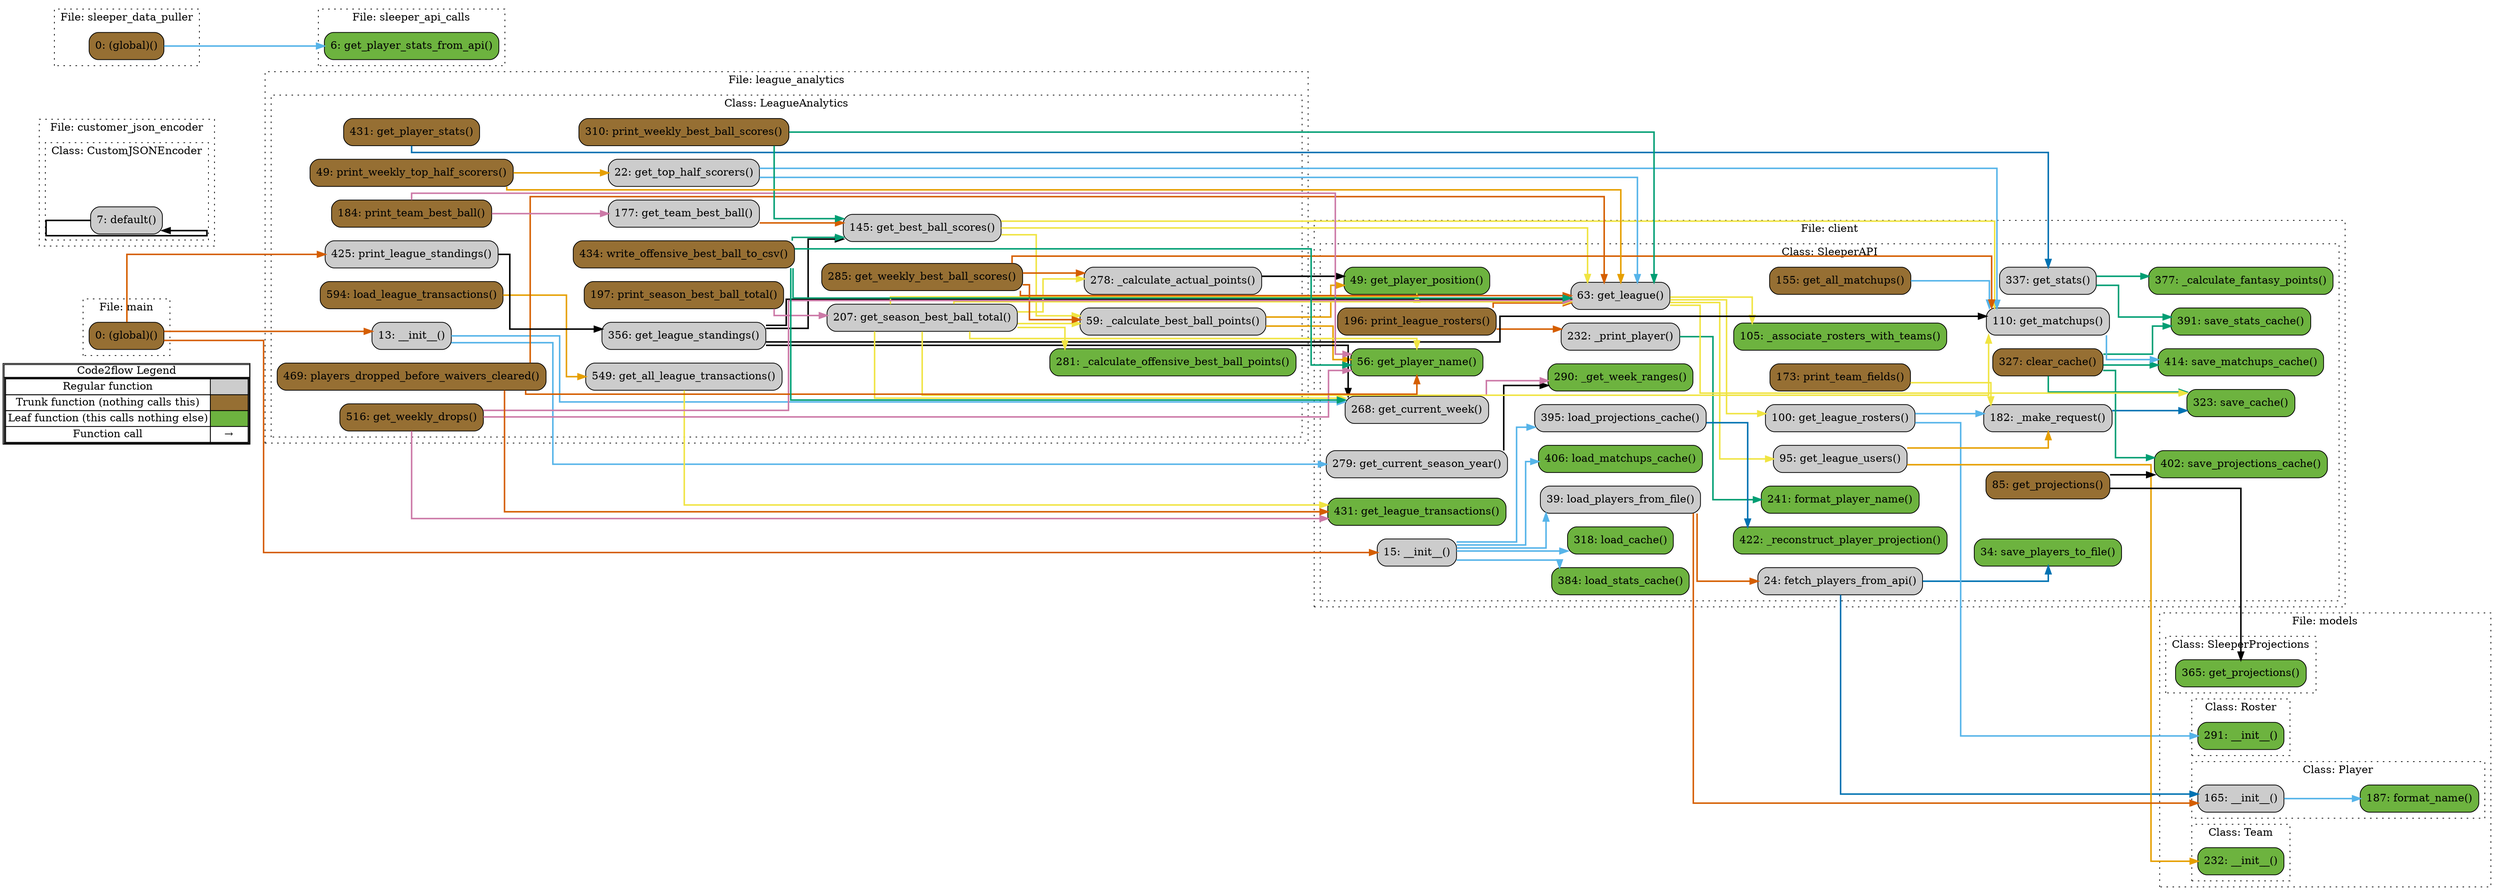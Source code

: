 digraph G {
concentrate=true;
splines="ortho";
rankdir="LR";
subgraph legend{
    rank = min;
    label = "legend";
    Legend [shape=none, margin=0, label = <
        <table cellspacing="0" cellpadding="0" border="1"><tr><td>Code2flow Legend</td></tr><tr><td>
        <table cellspacing="0">
        <tr><td>Regular function</td><td width="50px" bgcolor='#cccccc'></td></tr>
        <tr><td>Trunk function (nothing calls this)</td><td bgcolor='#966F33'></td></tr>
        <tr><td>Leaf function (this calls nothing else)</td><td bgcolor='#6db33f'></td></tr>
        <tr><td>Function call</td><td><font color='black'>&#8594;</font></td></tr>
        </table></td></tr></table>
        >];
}node_645b606a [label="15: __init__()" name="client::SleeperAPI.__init__" shape="rect" style="rounded,filled" fillcolor="#cccccc" ];
node_2eb3aa98 [label="105: _associate_rosters_with_teams()" name="client::SleeperAPI._associate_rosters_with_teams" shape="rect" style="rounded,filled" fillcolor="#6db33f" ];
node_806f0046 [label="377: _calculate_fantasy_points()" name="client::SleeperAPI._calculate_fantasy_points" shape="rect" style="rounded,filled" fillcolor="#6db33f" ];
node_9236f720 [label="290: _get_week_ranges()" name="client::SleeperAPI._get_week_ranges" shape="rect" style="rounded,filled" fillcolor="#6db33f" ];
node_2187e50d [label="182: _make_request()" name="client::SleeperAPI._make_request" shape="rect" style="rounded,filled" fillcolor="#cccccc" ];
node_a3134f03 [label="232: _print_player()" name="client::SleeperAPI._print_player" shape="rect" style="rounded,filled" fillcolor="#cccccc" ];
node_6fc2af51 [label="422: _reconstruct_player_projection()" name="client::SleeperAPI._reconstruct_player_projection" shape="rect" style="rounded,filled" fillcolor="#6db33f" ];
node_94ffca63 [label="327: clear_cache()" name="client::SleeperAPI.clear_cache" shape="rect" style="rounded,filled" fillcolor="#966F33" ];
node_538b0fd5 [label="24: fetch_players_from_api()" name="client::SleeperAPI.fetch_players_from_api" shape="rect" style="rounded,filled" fillcolor="#cccccc" ];
node_2a266bef [label="241: format_player_name()" name="client::SleeperAPI.format_player_name" shape="rect" style="rounded,filled" fillcolor="#6db33f" ];
node_a2840172 [label="155: get_all_matchups()" name="client::SleeperAPI.get_all_matchups" shape="rect" style="rounded,filled" fillcolor="#966F33" ];
node_bf8612f8 [label="279: get_current_season_year()" name="client::SleeperAPI.get_current_season_year" shape="rect" style="rounded,filled" fillcolor="#cccccc" ];
node_68d003a7 [label="268: get_current_week()" name="client::SleeperAPI.get_current_week" shape="rect" style="rounded,filled" fillcolor="#cccccc" ];
node_69f298ec [label="63: get_league()" name="client::SleeperAPI.get_league" shape="rect" style="rounded,filled" fillcolor="#cccccc" ];
node_2de8942a [label="100: get_league_rosters()" name="client::SleeperAPI.get_league_rosters" shape="rect" style="rounded,filled" fillcolor="#cccccc" ];
node_dbce3ce9 [label="431: get_league_transactions()" name="client::SleeperAPI.get_league_transactions" shape="rect" style="rounded,filled" fillcolor="#6db33f" ];
node_486b6411 [label="95: get_league_users()" name="client::SleeperAPI.get_league_users" shape="rect" style="rounded,filled" fillcolor="#cccccc" ];
node_7f75339a [label="110: get_matchups()" name="client::SleeperAPI.get_matchups" shape="rect" style="rounded,filled" fillcolor="#cccccc" ];
node_f70496cd [label="56: get_player_name()" name="client::SleeperAPI.get_player_name" shape="rect" style="rounded,filled" fillcolor="#6db33f" ];
node_7f09fd49 [label="49: get_player_position()" name="client::SleeperAPI.get_player_position" shape="rect" style="rounded,filled" fillcolor="#6db33f" ];
node_10987aa8 [label="85: get_projections()" name="client::SleeperAPI.get_projections" shape="rect" style="rounded,filled" fillcolor="#966F33" ];
node_b1443923 [label="337: get_stats()" name="client::SleeperAPI.get_stats" shape="rect" style="rounded,filled" fillcolor="#cccccc" ];
node_8acf959d [label="318: load_cache()" name="client::SleeperAPI.load_cache" shape="rect" style="rounded,filled" fillcolor="#6db33f" ];
node_19f4b56c [label="406: load_matchups_cache()" name="client::SleeperAPI.load_matchups_cache" shape="rect" style="rounded,filled" fillcolor="#6db33f" ];
node_474fd4e6 [label="39: load_players_from_file()" name="client::SleeperAPI.load_players_from_file" shape="rect" style="rounded,filled" fillcolor="#cccccc" ];
node_2be28e0d [label="395: load_projections_cache()" name="client::SleeperAPI.load_projections_cache" shape="rect" style="rounded,filled" fillcolor="#cccccc" ];
node_ebb9afcf [label="384: load_stats_cache()" name="client::SleeperAPI.load_stats_cache" shape="rect" style="rounded,filled" fillcolor="#6db33f" ];
node_2c4952de [label="196: print_league_rosters()" name="client::SleeperAPI.print_league_rosters" shape="rect" style="rounded,filled" fillcolor="#966F33" ];
node_6baf97d4 [label="173: print_team_fields()" name="client::SleeperAPI.print_team_fields" shape="rect" style="rounded,filled" fillcolor="#966F33" ];
node_2ca03174 [label="323: save_cache()" name="client::SleeperAPI.save_cache" shape="rect" style="rounded,filled" fillcolor="#6db33f" ];
node_f8cd366e [label="414: save_matchups_cache()" name="client::SleeperAPI.save_matchups_cache" shape="rect" style="rounded,filled" fillcolor="#6db33f" ];
node_54efa93a [label="34: save_players_to_file()" name="client::SleeperAPI.save_players_to_file" shape="rect" style="rounded,filled" fillcolor="#6db33f" ];
node_f39b5555 [label="402: save_projections_cache()" name="client::SleeperAPI.save_projections_cache" shape="rect" style="rounded,filled" fillcolor="#6db33f" ];
node_bffe6681 [label="391: save_stats_cache()" name="client::SleeperAPI.save_stats_cache" shape="rect" style="rounded,filled" fillcolor="#6db33f" ];
node_2965d590 [label="7: default()" name="customer_json_encoder::CustomJSONEncoder.default" shape="rect" style="rounded,filled" fillcolor="#cccccc" ];
node_59ed7662 [label="13: __init__()" name="league_analytics::LeagueAnalytics.__init__" shape="rect" style="rounded,filled" fillcolor="#cccccc" ];
node_f2c1d6b8 [label="278: _calculate_actual_points()" name="league_analytics::LeagueAnalytics._calculate_actual_points" shape="rect" style="rounded,filled" fillcolor="#cccccc" ];
node_046f1b11 [label="59: _calculate_best_ball_points()" name="league_analytics::LeagueAnalytics._calculate_best_ball_points" shape="rect" style="rounded,filled" fillcolor="#cccccc" ];
node_1ec0fc2e [label="281: _calculate_offensive_best_ball_points()" name="league_analytics::LeagueAnalytics._calculate_offensive_best_ball_points" shape="rect" style="rounded,filled" fillcolor="#6db33f" ];
node_99b12d24 [label="549: get_all_league_transactions()" name="league_analytics::LeagueAnalytics.get_all_league_transactions" shape="rect" style="rounded,filled" fillcolor="#cccccc" ];
node_24d8dbec [label="145: get_best_ball_scores()" name="league_analytics::LeagueAnalytics.get_best_ball_scores" shape="rect" style="rounded,filled" fillcolor="#cccccc" ];
node_60522a90 [label="356: get_league_standings()" name="league_analytics::LeagueAnalytics.get_league_standings" shape="rect" style="rounded,filled" fillcolor="#cccccc" ];
node_0dadf29d [label="431: get_player_stats()" name="league_analytics::LeagueAnalytics.get_player_stats" shape="rect" style="rounded,filled" fillcolor="#966F33" ];
node_5d4fa48c [label="207: get_season_best_ball_total()" name="league_analytics::LeagueAnalytics.get_season_best_ball_total" shape="rect" style="rounded,filled" fillcolor="#cccccc" ];
node_d7229676 [label="177: get_team_best_ball()" name="league_analytics::LeagueAnalytics.get_team_best_ball" shape="rect" style="rounded,filled" fillcolor="#cccccc" ];
node_4a77b0aa [label="22: get_top_half_scorers()" name="league_analytics::LeagueAnalytics.get_top_half_scorers" shape="rect" style="rounded,filled" fillcolor="#cccccc" ];
node_db22ce66 [label="285: get_weekly_best_ball_scores()" name="league_analytics::LeagueAnalytics.get_weekly_best_ball_scores" shape="rect" style="rounded,filled" fillcolor="#966F33" ];
node_98dec097 [label="516: get_weekly_drops()" name="league_analytics::LeagueAnalytics.get_weekly_drops" shape="rect" style="rounded,filled" fillcolor="#966F33" ];
node_7e161cc9 [label="594: load_league_transactions()" name="league_analytics::LeagueAnalytics.load_league_transactions" shape="rect" style="rounded,filled" fillcolor="#966F33" ];
node_1a36a8ee [label="469: players_dropped_before_waivers_cleared()" name="league_analytics::LeagueAnalytics.players_dropped_before_waivers_cleared" shape="rect" style="rounded,filled" fillcolor="#966F33" ];
node_d87c08d0 [label="425: print_league_standings()" name="league_analytics::LeagueAnalytics.print_league_standings" shape="rect" style="rounded,filled" fillcolor="#cccccc" ];
node_b92cc2ef [label="197: print_season_best_ball_total()" name="league_analytics::LeagueAnalytics.print_season_best_ball_total" shape="rect" style="rounded,filled" fillcolor="#966F33" ];
node_5ebcbf1f [label="184: print_team_best_ball()" name="league_analytics::LeagueAnalytics.print_team_best_ball" shape="rect" style="rounded,filled" fillcolor="#966F33" ];
node_b2daab63 [label="310: print_weekly_best_ball_scores()" name="league_analytics::LeagueAnalytics.print_weekly_best_ball_scores" shape="rect" style="rounded,filled" fillcolor="#966F33" ];
node_604b41e1 [label="49: print_weekly_top_half_scorers()" name="league_analytics::LeagueAnalytics.print_weekly_top_half_scorers" shape="rect" style="rounded,filled" fillcolor="#966F33" ];
node_79bffeeb [label="434: write_offensive_best_ball_to_csv()" name="league_analytics::LeagueAnalytics.write_offensive_best_ball_to_csv" shape="rect" style="rounded,filled" fillcolor="#966F33" ];
node_fcd95dc6 [label="0: (global)()" name="main::(global)" shape="rect" style="rounded,filled" fillcolor="#966F33" ];
node_ab3b5f6a [label="165: __init__()" name="models::Player.__init__" shape="rect" style="rounded,filled" fillcolor="#cccccc" ];
node_de8eddbf [label="187: format_name()" name="models::Player.format_name" shape="rect" style="rounded,filled" fillcolor="#6db33f" ];
node_27340a19 [label="291: __init__()" name="models::Roster.__init__" shape="rect" style="rounded,filled" fillcolor="#6db33f" ];
node_3b0e2a5d [label="365: get_projections()" name="models::SleeperProjections.get_projections" shape="rect" style="rounded,filled" fillcolor="#6db33f" ];
node_eb4863ab [label="232: __init__()" name="models::Team.__init__" shape="rect" style="rounded,filled" fillcolor="#6db33f" ];
node_8446e4e2 [label="6: get_player_stats_from_api()" name="sleeper_api_calls::get_player_stats_from_api" shape="rect" style="rounded,filled" fillcolor="#6db33f" ];
node_18fecfba [label="0: (global)()" name="sleeper_data_puller::(global)" shape="rect" style="rounded,filled" fillcolor="#966F33" ];
node_645b606a -> node_8acf959d [color="#56B4E9" penwidth="2"];
node_645b606a -> node_19f4b56c [color="#56B4E9" penwidth="2"];
node_645b606a -> node_474fd4e6 [color="#56B4E9" penwidth="2"];
node_645b606a -> node_2be28e0d [color="#56B4E9" penwidth="2"];
node_645b606a -> node_ebb9afcf [color="#56B4E9" penwidth="2"];
node_2187e50d -> node_2ca03174 [color="#0072B2" penwidth="2"];
node_a3134f03 -> node_2a266bef [color="#009E73" penwidth="2"];
node_94ffca63 -> node_2ca03174 [color="#009E73" penwidth="2"];
node_94ffca63 -> node_f8cd366e [color="#009E73" penwidth="2"];
node_94ffca63 -> node_f39b5555 [color="#009E73" penwidth="2"];
node_94ffca63 -> node_bffe6681 [color="#009E73" penwidth="2"];
node_538b0fd5 -> node_54efa93a [color="#0072B2" penwidth="2"];
node_538b0fd5 -> node_ab3b5f6a [color="#0072B2" penwidth="2"];
node_a2840172 -> node_7f75339a [color="#56B4E9" penwidth="2"];
node_bf8612f8 -> node_9236f720 [color="#000000" penwidth="2"];
node_68d003a7 -> node_9236f720 [color="#CC79A7" penwidth="2"];
node_69f298ec -> node_2eb3aa98 [color="#F0E442" penwidth="2"];
node_69f298ec -> node_2de8942a [color="#F0E442" penwidth="2"];
node_69f298ec -> node_486b6411 [color="#F0E442" penwidth="2"];
node_69f298ec -> node_2ca03174 [color="#F0E442" penwidth="2"];
node_2de8942a -> node_2187e50d [color="#56B4E9" penwidth="2"];
node_2de8942a -> node_27340a19 [color="#56B4E9" penwidth="2"];
node_486b6411 -> node_2187e50d [color="#E69F00" penwidth="2"];
node_486b6411 -> node_eb4863ab [color="#E69F00" penwidth="2"];
node_7f75339a -> node_f8cd366e [color="#56B4E9" penwidth="2"];
node_10987aa8 -> node_f39b5555 [color="#000000" penwidth="2"];
node_10987aa8 -> node_3b0e2a5d [color="#000000" penwidth="2"];
node_b1443923 -> node_806f0046 [color="#009E73" penwidth="2"];
node_b1443923 -> node_bffe6681 [color="#009E73" penwidth="2"];
node_474fd4e6 -> node_538b0fd5 [color="#D55E00" penwidth="2"];
node_474fd4e6 -> node_ab3b5f6a [color="#D55E00" penwidth="2"];
node_2be28e0d -> node_6fc2af51 [color="#0072B2" penwidth="2"];
node_2c4952de -> node_a3134f03 [color="#D55E00" penwidth="2"];
node_2c4952de -> node_a3134f03 [color="#D55E00" penwidth="2"];
node_2c4952de -> node_a3134f03 [color="#D55E00" penwidth="2"];
node_2c4952de -> node_a3134f03 [color="#D55E00" penwidth="2"];
node_2c4952de -> node_69f298ec [color="#D55E00" penwidth="2"];
node_6baf97d4 -> node_2187e50d [color="#F0E442" penwidth="2"];
node_2965d590 -> node_2965d590 [color="#000000" penwidth="2"];
node_2965d590 -> node_2965d590 [color="#000000" penwidth="2"];
node_2965d590 -> node_2965d590 [color="#000000" penwidth="2"];
node_59ed7662 -> node_bf8612f8 [color="#56B4E9" penwidth="2"];
node_59ed7662 -> node_68d003a7 [color="#56B4E9" penwidth="2"];
node_f2c1d6b8 -> node_7f09fd49 [color="#000000" penwidth="2"];
node_046f1b11 -> node_f70496cd [color="#E69F00" penwidth="2"];
node_046f1b11 -> node_f70496cd [color="#E69F00" penwidth="2"];
node_046f1b11 -> node_f70496cd [color="#E69F00" penwidth="2"];
node_046f1b11 -> node_f70496cd [color="#E69F00" penwidth="2"];
node_046f1b11 -> node_f70496cd [color="#E69F00" penwidth="2"];
node_046f1b11 -> node_f70496cd [color="#E69F00" penwidth="2"];
node_046f1b11 -> node_7f09fd49 [color="#E69F00" penwidth="2"];
node_046f1b11 -> node_7f09fd49 [color="#E69F00" penwidth="2"];
node_99b12d24 -> node_dbce3ce9 [color="#F0E442" penwidth="2"];
node_24d8dbec -> node_69f298ec [color="#F0E442" penwidth="2"];
node_24d8dbec -> node_7f75339a [color="#F0E442" penwidth="2"];
node_24d8dbec -> node_046f1b11 [color="#F0E442" penwidth="2"];
node_60522a90 -> node_68d003a7 [color="#000000" penwidth="2"];
node_60522a90 -> node_69f298ec [color="#000000" penwidth="2"];
node_60522a90 -> node_7f75339a [color="#000000" penwidth="2"];
node_60522a90 -> node_24d8dbec [color="#000000" penwidth="2"];
node_0dadf29d -> node_b1443923 [color="#0072B2" penwidth="2"];
node_5d4fa48c -> node_68d003a7 [color="#F0E442" penwidth="2"];
node_5d4fa48c -> node_69f298ec [color="#F0E442" penwidth="2"];
node_5d4fa48c -> node_7f75339a [color="#F0E442" penwidth="2"];
node_5d4fa48c -> node_f70496cd [color="#F0E442" penwidth="2"];
node_5d4fa48c -> node_f70496cd [color="#F0E442" penwidth="2"];
node_5d4fa48c -> node_7f09fd49 [color="#F0E442" penwidth="2"];
node_5d4fa48c -> node_f2c1d6b8 [color="#F0E442" penwidth="2"];
node_5d4fa48c -> node_046f1b11 [color="#F0E442" penwidth="2"];
node_5d4fa48c -> node_1ec0fc2e [color="#F0E442" penwidth="2"];
node_d7229676 -> node_24d8dbec [color="#D55E00" penwidth="2"];
node_4a77b0aa -> node_69f298ec [color="#56B4E9" penwidth="2"];
node_4a77b0aa -> node_7f75339a [color="#56B4E9" penwidth="2"];
node_db22ce66 -> node_69f298ec [color="#D55E00" penwidth="2"];
node_db22ce66 -> node_7f75339a [color="#D55E00" penwidth="2"];
node_db22ce66 -> node_f2c1d6b8 [color="#D55E00" penwidth="2"];
node_db22ce66 -> node_046f1b11 [color="#D55E00" penwidth="2"];
node_98dec097 -> node_69f298ec [color="#CC79A7" penwidth="2"];
node_98dec097 -> node_dbce3ce9 [color="#CC79A7" penwidth="2"];
node_98dec097 -> node_f70496cd [color="#CC79A7" penwidth="2"];
node_7e161cc9 -> node_99b12d24 [color="#E69F00" penwidth="2"];
node_1a36a8ee -> node_69f298ec [color="#D55E00" penwidth="2"];
node_1a36a8ee -> node_dbce3ce9 [color="#D55E00" penwidth="2"];
node_1a36a8ee -> node_f70496cd [color="#D55E00" penwidth="2"];
node_d87c08d0 -> node_60522a90 [color="#000000" penwidth="2"];
node_b92cc2ef -> node_5d4fa48c [color="#CC79A7" penwidth="2"];
node_5ebcbf1f -> node_f70496cd [color="#CC79A7" penwidth="2"];
node_5ebcbf1f -> node_d7229676 [color="#CC79A7" penwidth="2"];
node_b2daab63 -> node_69f298ec [color="#009E73" penwidth="2"];
node_b2daab63 -> node_24d8dbec [color="#009E73" penwidth="2"];
node_604b41e1 -> node_69f298ec [color="#E69F00" penwidth="2"];
node_604b41e1 -> node_4a77b0aa [color="#E69F00" penwidth="2"];
node_79bffeeb -> node_68d003a7 [color="#009E73" penwidth="2"];
node_79bffeeb -> node_69f298ec [color="#009E73" penwidth="2"];
node_79bffeeb -> node_f70496cd [color="#009E73" penwidth="2"];
node_79bffeeb -> node_24d8dbec [color="#009E73" penwidth="2"];
node_fcd95dc6 -> node_645b606a [color="#D55E00" penwidth="2"];
node_fcd95dc6 -> node_59ed7662 [color="#D55E00" penwidth="2"];
node_fcd95dc6 -> node_d87c08d0 [color="#D55E00" penwidth="2"];
node_ab3b5f6a -> node_de8eddbf [color="#56B4E9" penwidth="2"];
node_18fecfba -> node_8446e4e2 [color="#56B4E9" penwidth="2"];
subgraph cluster_df5aa493 {
    label="File: client";
    name="client";
    style="filled";
    graph[style=dotted];
    subgraph cluster_4b6c0c6a {
        node_645b606a node_538b0fd5 node_54efa93a node_474fd4e6 node_7f09fd49 node_f70496cd node_69f298ec node_10987aa8 node_486b6411 node_2de8942a node_2eb3aa98 node_7f75339a node_a2840172 node_6baf97d4 node_2187e50d node_2c4952de node_a3134f03 node_2a266bef node_68d003a7 node_bf8612f8 node_9236f720 node_8acf959d node_2ca03174 node_94ffca63 node_b1443923 node_806f0046 node_ebb9afcf node_bffe6681 node_2be28e0d node_f39b5555 node_19f4b56c node_f8cd366e node_6fc2af51 node_dbce3ce9;
        label="Class: SleeperAPI";
        name="SleeperAPI";
        style="filled";
        graph[style=dotted];
    };
};
subgraph cluster_546b41cc {
    label="File: customer_json_encoder";
    name="customer_json_encoder";
    style="filled";
    graph[style=dotted];
    subgraph cluster_b5e42900 {
        node_2965d590;
        label="Class: CustomJSONEncoder";
        name="CustomJSONEncoder";
        style="filled";
        graph[style=dotted];
    };
};
subgraph cluster_0c5eab8a {
    label="File: league_analytics";
    name="league_analytics";
    style="filled";
    graph[style=dotted];
    subgraph cluster_f9631b55 {
        node_59ed7662 node_4a77b0aa node_604b41e1 node_046f1b11 node_24d8dbec node_d7229676 node_5ebcbf1f node_b92cc2ef node_5d4fa48c node_f2c1d6b8 node_1ec0fc2e node_db22ce66 node_b2daab63 node_60522a90 node_d87c08d0 node_0dadf29d node_79bffeeb node_1a36a8ee node_98dec097 node_99b12d24 node_7e161cc9;
        label="Class: LeagueAnalytics";
        name="LeagueAnalytics";
        style="filled";
        graph[style=dotted];
    };
};
subgraph cluster_5a99f9f5 {
    node_fcd95dc6;
    label="File: main";
    name="main";
    style="filled";
    graph[style=dotted];
};
subgraph cluster_41f8aa6a {
    label="File: models";
    name="models";
    style="filled";
    graph[style=dotted];
    subgraph cluster_0492029f {
        node_ab3b5f6a node_de8eddbf;
        label="Class: Player";
        name="Player";
        style="filled";
        graph[style=dotted];
    };
    subgraph cluster_4673bb92 {
        node_eb4863ab;
        label="Class: Team";
        name="Team";
        style="filled";
        graph[style=dotted];
    };
    subgraph cluster_f84c6531 {
        node_27340a19;
        label="Class: Roster";
        name="Roster";
        style="filled";
        graph[style=dotted];
    };
    subgraph cluster_126a8d84 {
        node_3b0e2a5d;
        label="Class: SleeperProjections";
        name="SleeperProjections";
        style="filled";
        graph[style=dotted];
    };
};
subgraph cluster_00abab5a {
    node_8446e4e2;
    label="File: sleeper_api_calls";
    name="sleeper_api_calls";
    style="filled";
    graph[style=dotted];
};
subgraph cluster_086271e9 {
    node_18fecfba;
    label="File: sleeper_data_puller";
    name="sleeper_data_puller";
    style="filled";
    graph[style=dotted];
};
}
